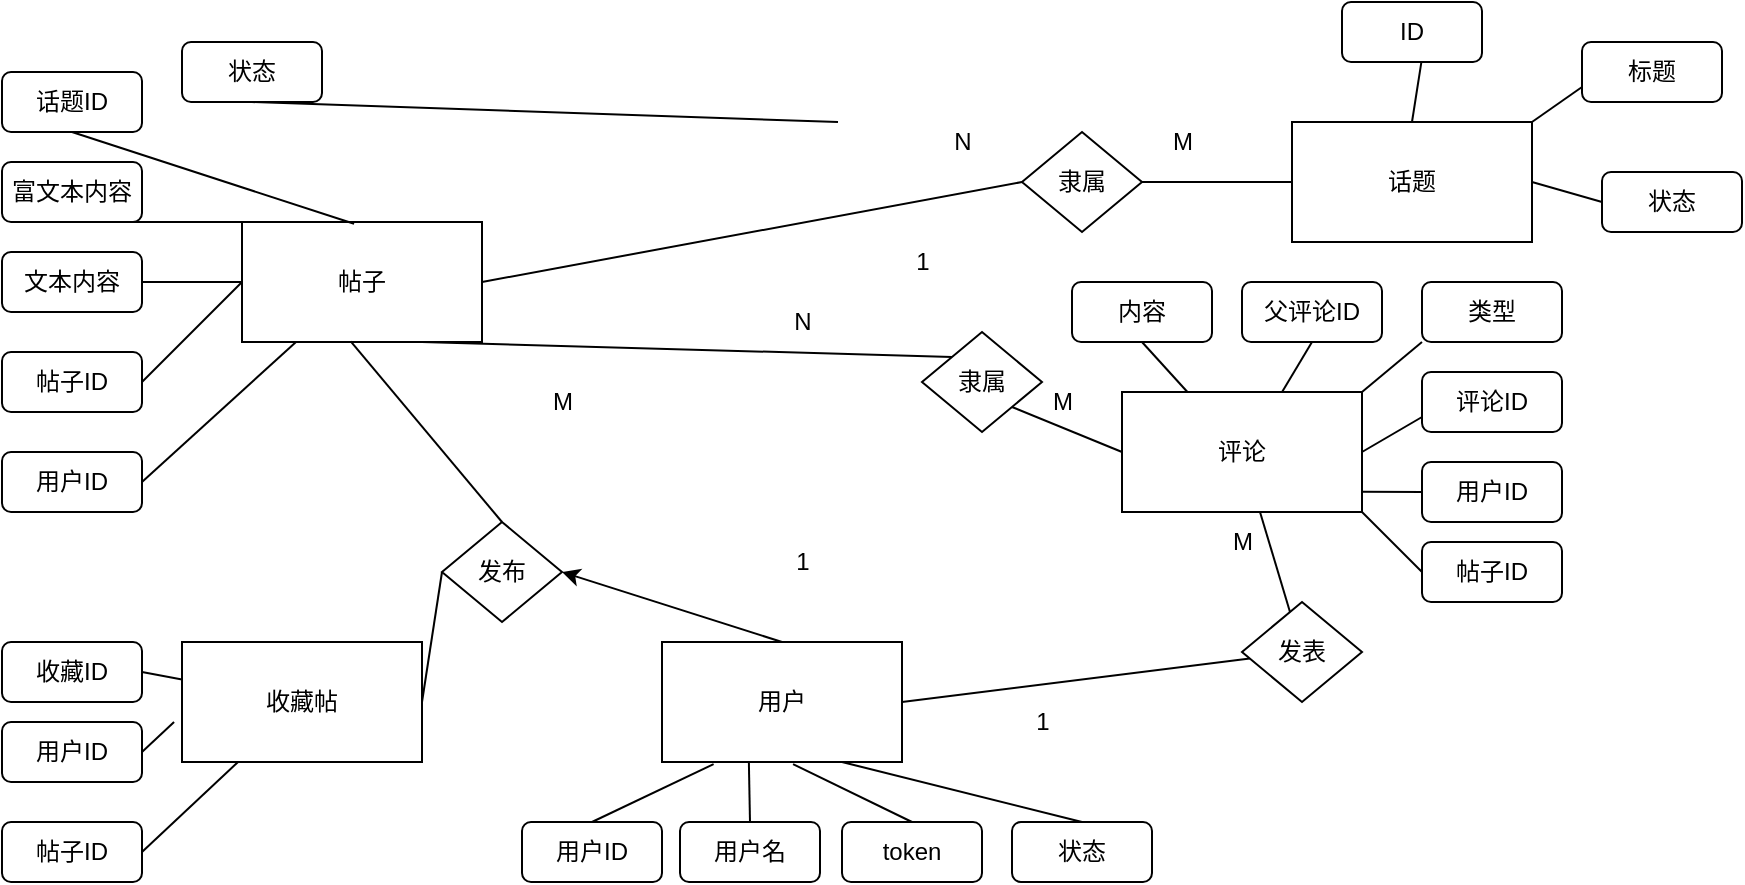 <mxfile version="17.4.1" type="github">
  <diagram id="v-0yNBKLQEYkASYs1LeN" name="Page-1">
    <mxGraphModel dx="733" dy="405" grid="1" gridSize="10" guides="1" tooltips="1" connect="1" arrows="1" fold="1" page="1" pageScale="1" pageWidth="827" pageHeight="1169" math="0" shadow="0">
      <root>
        <mxCell id="0" />
        <mxCell id="1" parent="0" />
        <mxCell id="YZK5T-PvoIzCCBNRR7O4-60" style="edgeStyle=none;rounded=0;orthogonalLoop=1;jettySize=auto;html=1;exitX=1;exitY=0.5;exitDx=0;exitDy=0;endArrow=none;endFill=0;" parent="1" source="YZK5T-PvoIzCCBNRR7O4-36" target="YZK5T-PvoIzCCBNRR7O4-59" edge="1">
          <mxGeometry relative="1" as="geometry" />
        </mxCell>
        <mxCell id="ejY3GY-Bhjg4bqdumry0-2" style="rounded=0;orthogonalLoop=1;jettySize=auto;html=1;exitX=0.5;exitY=0;exitDx=0;exitDy=0;entryX=1;entryY=0.5;entryDx=0;entryDy=0;" edge="1" parent="1" source="YZK5T-PvoIzCCBNRR7O4-36" target="YZK5T-PvoIzCCBNRR7O4-41">
          <mxGeometry relative="1" as="geometry" />
        </mxCell>
        <mxCell id="YZK5T-PvoIzCCBNRR7O4-36" value="用户" style="rounded=0;whiteSpace=wrap;html=1;" parent="1" vertex="1">
          <mxGeometry x="640" y="780" width="120" height="60" as="geometry" />
        </mxCell>
        <mxCell id="YZK5T-PvoIzCCBNRR7O4-53" style="edgeStyle=none;rounded=0;orthogonalLoop=1;jettySize=auto;html=1;exitX=1;exitY=0.5;exitDx=0;exitDy=0;entryX=0;entryY=0.5;entryDx=0;entryDy=0;endArrow=none;endFill=0;" parent="1" source="YZK5T-PvoIzCCBNRR7O4-37" target="YZK5T-PvoIzCCBNRR7O4-52" edge="1">
          <mxGeometry relative="1" as="geometry" />
        </mxCell>
        <mxCell id="YZK5T-PvoIzCCBNRR7O4-37" value="帖子" style="rounded=0;whiteSpace=wrap;html=1;" parent="1" vertex="1">
          <mxGeometry x="430" y="570" width="120" height="60" as="geometry" />
        </mxCell>
        <mxCell id="YZK5T-PvoIzCCBNRR7O4-39" value="收藏帖" style="rounded=0;whiteSpace=wrap;html=1;" parent="1" vertex="1">
          <mxGeometry x="400" y="780" width="120" height="60" as="geometry" />
        </mxCell>
        <mxCell id="YZK5T-PvoIzCCBNRR7O4-98" style="edgeStyle=none;rounded=0;orthogonalLoop=1;jettySize=auto;html=1;exitX=1;exitY=0.5;exitDx=0;exitDy=0;entryX=0;entryY=0.5;entryDx=0;entryDy=0;endArrow=none;endFill=0;" parent="1" source="YZK5T-PvoIzCCBNRR7O4-40" target="YZK5T-PvoIzCCBNRR7O4-97" edge="1">
          <mxGeometry relative="1" as="geometry" />
        </mxCell>
        <mxCell id="YZK5T-PvoIzCCBNRR7O4-101" style="edgeStyle=none;rounded=0;orthogonalLoop=1;jettySize=auto;html=1;exitX=0.5;exitY=0;exitDx=0;exitDy=0;entryX=0.567;entryY=1.001;entryDx=0;entryDy=0;entryPerimeter=0;endArrow=none;endFill=0;" parent="1" source="YZK5T-PvoIzCCBNRR7O4-40" target="YZK5T-PvoIzCCBNRR7O4-100" edge="1">
          <mxGeometry relative="1" as="geometry" />
        </mxCell>
        <mxCell id="YZK5T-PvoIzCCBNRR7O4-102" style="edgeStyle=none;rounded=0;orthogonalLoop=1;jettySize=auto;html=1;exitX=1;exitY=0;exitDx=0;exitDy=0;entryX=0;entryY=0.75;entryDx=0;entryDy=0;endArrow=none;endFill=0;" parent="1" source="YZK5T-PvoIzCCBNRR7O4-40" target="YZK5T-PvoIzCCBNRR7O4-99" edge="1">
          <mxGeometry relative="1" as="geometry" />
        </mxCell>
        <mxCell id="YZK5T-PvoIzCCBNRR7O4-40" value="话题" style="rounded=0;whiteSpace=wrap;html=1;" parent="1" vertex="1">
          <mxGeometry x="955" y="520" width="120" height="60" as="geometry" />
        </mxCell>
        <mxCell id="YZK5T-PvoIzCCBNRR7O4-43" style="edgeStyle=none;rounded=0;orthogonalLoop=1;jettySize=auto;html=1;exitX=0.5;exitY=0;exitDx=0;exitDy=0;entryX=0.453;entryY=0.994;entryDx=0;entryDy=0;entryPerimeter=0;endArrow=none;endFill=0;" parent="1" source="YZK5T-PvoIzCCBNRR7O4-41" target="YZK5T-PvoIzCCBNRR7O4-37" edge="1">
          <mxGeometry relative="1" as="geometry" />
        </mxCell>
        <mxCell id="YZK5T-PvoIzCCBNRR7O4-49" style="edgeStyle=none;rounded=0;orthogonalLoop=1;jettySize=auto;html=1;exitX=0;exitY=0.5;exitDx=0;exitDy=0;entryX=1;entryY=0.5;entryDx=0;entryDy=0;endArrow=none;endFill=0;" parent="1" source="YZK5T-PvoIzCCBNRR7O4-41" target="YZK5T-PvoIzCCBNRR7O4-39" edge="1">
          <mxGeometry relative="1" as="geometry" />
        </mxCell>
        <mxCell id="YZK5T-PvoIzCCBNRR7O4-41" value="发布" style="rhombus;whiteSpace=wrap;html=1;" parent="1" vertex="1">
          <mxGeometry x="530" y="720" width="60" height="50" as="geometry" />
        </mxCell>
        <mxCell id="YZK5T-PvoIzCCBNRR7O4-44" value="1" style="text;html=1;align=center;verticalAlign=middle;resizable=0;points=[];autosize=1;strokeColor=none;fillColor=none;" parent="1" vertex="1">
          <mxGeometry x="700" y="730" width="20" height="20" as="geometry" />
        </mxCell>
        <mxCell id="YZK5T-PvoIzCCBNRR7O4-45" value="N" style="text;html=1;align=center;verticalAlign=middle;resizable=0;points=[];autosize=1;strokeColor=none;fillColor=none;" parent="1" vertex="1">
          <mxGeometry x="700" y="610" width="20" height="20" as="geometry" />
        </mxCell>
        <mxCell id="YZK5T-PvoIzCCBNRR7O4-50" value="M" style="text;html=1;align=center;verticalAlign=middle;resizable=0;points=[];autosize=1;strokeColor=none;fillColor=none;" parent="1" vertex="1">
          <mxGeometry x="575" y="650" width="30" height="20" as="geometry" />
        </mxCell>
        <mxCell id="YZK5T-PvoIzCCBNRR7O4-54" style="edgeStyle=none;rounded=0;orthogonalLoop=1;jettySize=auto;html=1;exitX=1;exitY=0.5;exitDx=0;exitDy=0;entryX=0;entryY=0.5;entryDx=0;entryDy=0;endArrow=none;endFill=0;" parent="1" source="YZK5T-PvoIzCCBNRR7O4-52" target="YZK5T-PvoIzCCBNRR7O4-40" edge="1">
          <mxGeometry relative="1" as="geometry" />
        </mxCell>
        <mxCell id="YZK5T-PvoIzCCBNRR7O4-52" value="隶属" style="rhombus;whiteSpace=wrap;html=1;" parent="1" vertex="1">
          <mxGeometry x="820" y="525" width="60" height="50" as="geometry" />
        </mxCell>
        <mxCell id="YZK5T-PvoIzCCBNRR7O4-55" value="N" style="text;html=1;align=center;verticalAlign=middle;resizable=0;points=[];autosize=1;strokeColor=none;fillColor=none;" parent="1" vertex="1">
          <mxGeometry x="780" y="520" width="20" height="20" as="geometry" />
        </mxCell>
        <mxCell id="YZK5T-PvoIzCCBNRR7O4-56" value="M" style="text;html=1;align=center;verticalAlign=middle;resizable=0;points=[];autosize=1;strokeColor=none;fillColor=none;" parent="1" vertex="1">
          <mxGeometry x="885" y="520" width="30" height="20" as="geometry" />
        </mxCell>
        <mxCell id="YZK5T-PvoIzCCBNRR7O4-62" value="" style="edgeStyle=none;rounded=0;orthogonalLoop=1;jettySize=auto;html=1;endArrow=none;endFill=0;" parent="1" source="YZK5T-PvoIzCCBNRR7O4-59" target="YZK5T-PvoIzCCBNRR7O4-61" edge="1">
          <mxGeometry relative="1" as="geometry" />
        </mxCell>
        <mxCell id="YZK5T-PvoIzCCBNRR7O4-59" value="发表" style="rhombus;whiteSpace=wrap;html=1;" parent="1" vertex="1">
          <mxGeometry x="930" y="760" width="60" height="50" as="geometry" />
        </mxCell>
        <mxCell id="YZK5T-PvoIzCCBNRR7O4-112" style="edgeStyle=none;rounded=0;orthogonalLoop=1;jettySize=auto;html=1;exitX=1;exitY=0;exitDx=0;exitDy=0;entryX=0;entryY=1;entryDx=0;entryDy=0;endArrow=none;endFill=0;" parent="1" source="YZK5T-PvoIzCCBNRR7O4-61" target="YZK5T-PvoIzCCBNRR7O4-109" edge="1">
          <mxGeometry relative="1" as="geometry" />
        </mxCell>
        <mxCell id="YZK5T-PvoIzCCBNRR7O4-115" style="edgeStyle=none;rounded=0;orthogonalLoop=1;jettySize=auto;html=1;exitX=1;exitY=1;exitDx=0;exitDy=0;entryX=0;entryY=0.5;entryDx=0;entryDy=0;endArrow=none;endFill=0;" parent="1" source="YZK5T-PvoIzCCBNRR7O4-61" target="YZK5T-PvoIzCCBNRR7O4-105" edge="1">
          <mxGeometry relative="1" as="geometry" />
        </mxCell>
        <mxCell id="YZK5T-PvoIzCCBNRR7O4-61" value="评论" style="rounded=0;whiteSpace=wrap;html=1;" parent="1" vertex="1">
          <mxGeometry x="870" y="655" width="120" height="60" as="geometry" />
        </mxCell>
        <mxCell id="YZK5T-PvoIzCCBNRR7O4-63" value="1" style="text;html=1;align=center;verticalAlign=middle;resizable=0;points=[];autosize=1;strokeColor=none;fillColor=none;" parent="1" vertex="1">
          <mxGeometry x="820" y="810" width="20" height="20" as="geometry" />
        </mxCell>
        <mxCell id="YZK5T-PvoIzCCBNRR7O4-64" value="M" style="text;html=1;align=center;verticalAlign=middle;resizable=0;points=[];autosize=1;strokeColor=none;fillColor=none;" parent="1" vertex="1">
          <mxGeometry x="915" y="720" width="30" height="20" as="geometry" />
        </mxCell>
        <mxCell id="YZK5T-PvoIzCCBNRR7O4-66" style="edgeStyle=none;rounded=0;orthogonalLoop=1;jettySize=auto;html=1;exitX=1;exitY=1;exitDx=0;exitDy=0;entryX=0;entryY=0.5;entryDx=0;entryDy=0;endArrow=none;endFill=0;" parent="1" source="YZK5T-PvoIzCCBNRR7O4-65" target="YZK5T-PvoIzCCBNRR7O4-61" edge="1">
          <mxGeometry relative="1" as="geometry" />
        </mxCell>
        <mxCell id="YZK5T-PvoIzCCBNRR7O4-67" style="edgeStyle=none;rounded=0;orthogonalLoop=1;jettySize=auto;html=1;exitX=0;exitY=0;exitDx=0;exitDy=0;entryX=0.75;entryY=1;entryDx=0;entryDy=0;endArrow=none;endFill=0;" parent="1" source="YZK5T-PvoIzCCBNRR7O4-65" target="YZK5T-PvoIzCCBNRR7O4-37" edge="1">
          <mxGeometry relative="1" as="geometry" />
        </mxCell>
        <mxCell id="YZK5T-PvoIzCCBNRR7O4-65" value="隶属" style="rhombus;whiteSpace=wrap;html=1;" parent="1" vertex="1">
          <mxGeometry x="770" y="625" width="60" height="50" as="geometry" />
        </mxCell>
        <mxCell id="YZK5T-PvoIzCCBNRR7O4-68" value="1" style="text;html=1;align=center;verticalAlign=middle;resizable=0;points=[];autosize=1;strokeColor=none;fillColor=none;" parent="1" vertex="1">
          <mxGeometry x="760" y="580" width="20" height="20" as="geometry" />
        </mxCell>
        <mxCell id="YZK5T-PvoIzCCBNRR7O4-69" value="M" style="text;html=1;align=center;verticalAlign=middle;resizable=0;points=[];autosize=1;strokeColor=none;fillColor=none;" parent="1" vertex="1">
          <mxGeometry x="825" y="650" width="30" height="20" as="geometry" />
        </mxCell>
        <mxCell id="YZK5T-PvoIzCCBNRR7O4-74" style="edgeStyle=none;rounded=0;orthogonalLoop=1;jettySize=auto;html=1;exitX=0.5;exitY=0;exitDx=0;exitDy=0;entryX=0.215;entryY=1.017;entryDx=0;entryDy=0;entryPerimeter=0;endArrow=none;endFill=0;" parent="1" source="YZK5T-PvoIzCCBNRR7O4-70" target="YZK5T-PvoIzCCBNRR7O4-36" edge="1">
          <mxGeometry relative="1" as="geometry" />
        </mxCell>
        <mxCell id="YZK5T-PvoIzCCBNRR7O4-70" value="用户ID" style="rounded=1;whiteSpace=wrap;html=1;" parent="1" vertex="1">
          <mxGeometry x="570" y="870" width="70" height="30" as="geometry" />
        </mxCell>
        <mxCell id="YZK5T-PvoIzCCBNRR7O4-75" style="edgeStyle=none;rounded=0;orthogonalLoop=1;jettySize=auto;html=1;exitX=0.5;exitY=0;exitDx=0;exitDy=0;entryX=0.362;entryY=1.005;entryDx=0;entryDy=0;entryPerimeter=0;endArrow=none;endFill=0;" parent="1" source="YZK5T-PvoIzCCBNRR7O4-71" target="YZK5T-PvoIzCCBNRR7O4-36" edge="1">
          <mxGeometry relative="1" as="geometry" />
        </mxCell>
        <mxCell id="YZK5T-PvoIzCCBNRR7O4-71" value="用户名" style="rounded=1;whiteSpace=wrap;html=1;" parent="1" vertex="1">
          <mxGeometry x="649" y="870" width="70" height="30" as="geometry" />
        </mxCell>
        <mxCell id="YZK5T-PvoIzCCBNRR7O4-76" style="edgeStyle=none;rounded=0;orthogonalLoop=1;jettySize=auto;html=1;exitX=0.5;exitY=0;exitDx=0;exitDy=0;entryX=0.546;entryY=1.017;entryDx=0;entryDy=0;entryPerimeter=0;endArrow=none;endFill=0;" parent="1" source="YZK5T-PvoIzCCBNRR7O4-72" target="YZK5T-PvoIzCCBNRR7O4-36" edge="1">
          <mxGeometry relative="1" as="geometry" />
        </mxCell>
        <mxCell id="YZK5T-PvoIzCCBNRR7O4-72" value="token" style="rounded=1;whiteSpace=wrap;html=1;" parent="1" vertex="1">
          <mxGeometry x="730" y="870" width="70" height="30" as="geometry" />
        </mxCell>
        <mxCell id="YZK5T-PvoIzCCBNRR7O4-77" style="edgeStyle=none;rounded=0;orthogonalLoop=1;jettySize=auto;html=1;exitX=0.5;exitY=0;exitDx=0;exitDy=0;entryX=0.75;entryY=1;entryDx=0;entryDy=0;endArrow=none;endFill=0;" parent="1" source="YZK5T-PvoIzCCBNRR7O4-73" target="YZK5T-PvoIzCCBNRR7O4-36" edge="1">
          <mxGeometry relative="1" as="geometry" />
        </mxCell>
        <mxCell id="YZK5T-PvoIzCCBNRR7O4-73" value="状态" style="rounded=1;whiteSpace=wrap;html=1;" parent="1" vertex="1">
          <mxGeometry x="815" y="870" width="70" height="30" as="geometry" />
        </mxCell>
        <mxCell id="YZK5T-PvoIzCCBNRR7O4-82" style="edgeStyle=none;rounded=0;orthogonalLoop=1;jettySize=auto;html=1;exitX=1;exitY=0.5;exitDx=0;exitDy=0;endArrow=none;endFill=0;" parent="1" source="YZK5T-PvoIzCCBNRR7O4-78" target="YZK5T-PvoIzCCBNRR7O4-39" edge="1">
          <mxGeometry relative="1" as="geometry" />
        </mxCell>
        <mxCell id="YZK5T-PvoIzCCBNRR7O4-78" value="帖子ID" style="rounded=1;whiteSpace=wrap;html=1;" parent="1" vertex="1">
          <mxGeometry x="310" y="870" width="70" height="30" as="geometry" />
        </mxCell>
        <mxCell id="YZK5T-PvoIzCCBNRR7O4-83" style="edgeStyle=none;rounded=0;orthogonalLoop=1;jettySize=auto;html=1;exitX=1;exitY=0.5;exitDx=0;exitDy=0;entryX=-0.033;entryY=0.667;entryDx=0;entryDy=0;entryPerimeter=0;endArrow=none;endFill=0;" parent="1" source="YZK5T-PvoIzCCBNRR7O4-79" target="YZK5T-PvoIzCCBNRR7O4-39" edge="1">
          <mxGeometry relative="1" as="geometry" />
        </mxCell>
        <mxCell id="YZK5T-PvoIzCCBNRR7O4-79" value="用户ID" style="rounded=1;whiteSpace=wrap;html=1;" parent="1" vertex="1">
          <mxGeometry x="310" y="820" width="70" height="30" as="geometry" />
        </mxCell>
        <mxCell id="YZK5T-PvoIzCCBNRR7O4-84" style="edgeStyle=none;rounded=0;orthogonalLoop=1;jettySize=auto;html=1;exitX=1;exitY=0.5;exitDx=0;exitDy=0;endArrow=none;endFill=0;" parent="1" source="YZK5T-PvoIzCCBNRR7O4-80" target="YZK5T-PvoIzCCBNRR7O4-39" edge="1">
          <mxGeometry relative="1" as="geometry" />
        </mxCell>
        <mxCell id="YZK5T-PvoIzCCBNRR7O4-80" value="收藏ID" style="rounded=1;whiteSpace=wrap;html=1;" parent="1" vertex="1">
          <mxGeometry x="310" y="780" width="70" height="30" as="geometry" />
        </mxCell>
        <mxCell id="YZK5T-PvoIzCCBNRR7O4-91" style="edgeStyle=none;rounded=0;orthogonalLoop=1;jettySize=auto;html=1;exitX=1;exitY=0.5;exitDx=0;exitDy=0;endArrow=none;endFill=0;" parent="1" source="YZK5T-PvoIzCCBNRR7O4-85" target="YZK5T-PvoIzCCBNRR7O4-37" edge="1">
          <mxGeometry relative="1" as="geometry" />
        </mxCell>
        <mxCell id="YZK5T-PvoIzCCBNRR7O4-85" value="用户ID" style="rounded=1;whiteSpace=wrap;html=1;" parent="1" vertex="1">
          <mxGeometry x="310" y="685" width="70" height="30" as="geometry" />
        </mxCell>
        <mxCell id="YZK5T-PvoIzCCBNRR7O4-92" style="edgeStyle=none;rounded=0;orthogonalLoop=1;jettySize=auto;html=1;exitX=1;exitY=0.5;exitDx=0;exitDy=0;entryX=0;entryY=0.5;entryDx=0;entryDy=0;endArrow=none;endFill=0;" parent="1" source="YZK5T-PvoIzCCBNRR7O4-86" target="YZK5T-PvoIzCCBNRR7O4-37" edge="1">
          <mxGeometry relative="1" as="geometry" />
        </mxCell>
        <mxCell id="YZK5T-PvoIzCCBNRR7O4-86" value="帖子ID&lt;span style=&quot;color: rgba(0 , 0 , 0 , 0) ; font-family: monospace ; font-size: 0px&quot;&gt;%3CmxGraphModel%3E%3Croot%3E%3CmxCell%20id%3D%220%22%2F%3E%3CmxCell%20id%3D%221%22%20parent%3D%220%22%2F%3E%3CmxCell%20id%3D%222%22%20value%3D%22%E7%94%A8%E6%88%B7ID%22%20style%3D%22rounded%3D1%3BwhiteSpace%3Dwrap%3Bhtml%3D1%3B%22%20vertex%3D%221%22%20parent%3D%221%22%3E%3CmxGeometry%20x%3D%22340%22%20y%3D%221060%22%20width%3D%2270%22%20height%3D%2230%22%20as%3D%22geometry%22%2F%3E%3C%2FmxCell%3E%3C%2Froot%3E%3C%2FmxGraphModel%3E&lt;/span&gt;" style="rounded=1;whiteSpace=wrap;html=1;" parent="1" vertex="1">
          <mxGeometry x="310" y="635" width="70" height="30" as="geometry" />
        </mxCell>
        <mxCell id="YZK5T-PvoIzCCBNRR7O4-93" style="edgeStyle=none;rounded=0;orthogonalLoop=1;jettySize=auto;html=1;exitX=1;exitY=0.5;exitDx=0;exitDy=0;endArrow=none;endFill=0;" parent="1" source="YZK5T-PvoIzCCBNRR7O4-87" target="YZK5T-PvoIzCCBNRR7O4-37" edge="1">
          <mxGeometry relative="1" as="geometry" />
        </mxCell>
        <mxCell id="YZK5T-PvoIzCCBNRR7O4-87" value="文本内容" style="rounded=1;whiteSpace=wrap;html=1;" parent="1" vertex="1">
          <mxGeometry x="310" y="585" width="70" height="30" as="geometry" />
        </mxCell>
        <mxCell id="YZK5T-PvoIzCCBNRR7O4-94" style="edgeStyle=none;rounded=0;orthogonalLoop=1;jettySize=auto;html=1;exitX=0.5;exitY=1;exitDx=0;exitDy=0;entryX=0.25;entryY=0;entryDx=0;entryDy=0;endArrow=none;endFill=0;" parent="1" source="YZK5T-PvoIzCCBNRR7O4-88" target="YZK5T-PvoIzCCBNRR7O4-37" edge="1">
          <mxGeometry relative="1" as="geometry" />
        </mxCell>
        <mxCell id="YZK5T-PvoIzCCBNRR7O4-88" value="富文本内容" style="rounded=1;whiteSpace=wrap;html=1;" parent="1" vertex="1">
          <mxGeometry x="310" y="540" width="70" height="30" as="geometry" />
        </mxCell>
        <mxCell id="YZK5T-PvoIzCCBNRR7O4-95" style="edgeStyle=none;rounded=0;orthogonalLoop=1;jettySize=auto;html=1;exitX=0.5;exitY=1;exitDx=0;exitDy=0;entryX=0.467;entryY=0.015;entryDx=0;entryDy=0;entryPerimeter=0;endArrow=none;endFill=0;" parent="1" source="YZK5T-PvoIzCCBNRR7O4-89" target="YZK5T-PvoIzCCBNRR7O4-37" edge="1">
          <mxGeometry relative="1" as="geometry" />
        </mxCell>
        <mxCell id="YZK5T-PvoIzCCBNRR7O4-89" value="话题ID" style="rounded=1;whiteSpace=wrap;html=1;" parent="1" vertex="1">
          <mxGeometry x="310" y="495" width="70" height="30" as="geometry" />
        </mxCell>
        <mxCell id="YZK5T-PvoIzCCBNRR7O4-96" style="edgeStyle=none;rounded=0;orthogonalLoop=1;jettySize=auto;html=1;exitX=0.5;exitY=1;exitDx=0;exitDy=0;endArrow=none;endFill=0;" parent="1" source="YZK5T-PvoIzCCBNRR7O4-90" edge="1">
          <mxGeometry relative="1" as="geometry">
            <mxPoint x="728" y="520" as="targetPoint" />
          </mxGeometry>
        </mxCell>
        <mxCell id="YZK5T-PvoIzCCBNRR7O4-90" value="状态" style="rounded=1;whiteSpace=wrap;html=1;" parent="1" vertex="1">
          <mxGeometry x="400" y="480" width="70" height="30" as="geometry" />
        </mxCell>
        <mxCell id="YZK5T-PvoIzCCBNRR7O4-97" value="状态" style="rounded=1;whiteSpace=wrap;html=1;" parent="1" vertex="1">
          <mxGeometry x="1110" y="545" width="70" height="30" as="geometry" />
        </mxCell>
        <mxCell id="YZK5T-PvoIzCCBNRR7O4-99" value="标题" style="rounded=1;whiteSpace=wrap;html=1;" parent="1" vertex="1">
          <mxGeometry x="1100" y="480" width="70" height="30" as="geometry" />
        </mxCell>
        <mxCell id="YZK5T-PvoIzCCBNRR7O4-100" value="ID" style="rounded=1;whiteSpace=wrap;html=1;" parent="1" vertex="1">
          <mxGeometry x="980" y="460" width="70" height="30" as="geometry" />
        </mxCell>
        <mxCell id="YZK5T-PvoIzCCBNRR7O4-113" style="edgeStyle=none;rounded=0;orthogonalLoop=1;jettySize=auto;html=1;exitX=0;exitY=0.75;exitDx=0;exitDy=0;entryX=1;entryY=0.5;entryDx=0;entryDy=0;endArrow=none;endFill=0;" parent="1" source="YZK5T-PvoIzCCBNRR7O4-103" target="YZK5T-PvoIzCCBNRR7O4-61" edge="1">
          <mxGeometry relative="1" as="geometry" />
        </mxCell>
        <mxCell id="YZK5T-PvoIzCCBNRR7O4-103" value="评论ID" style="rounded=1;whiteSpace=wrap;html=1;" parent="1" vertex="1">
          <mxGeometry x="1020" y="645" width="70" height="30" as="geometry" />
        </mxCell>
        <mxCell id="YZK5T-PvoIzCCBNRR7O4-114" style="edgeStyle=none;rounded=0;orthogonalLoop=1;jettySize=auto;html=1;exitX=0;exitY=0.5;exitDx=0;exitDy=0;entryX=0.996;entryY=0.831;entryDx=0;entryDy=0;entryPerimeter=0;endArrow=none;endFill=0;" parent="1" source="YZK5T-PvoIzCCBNRR7O4-104" target="YZK5T-PvoIzCCBNRR7O4-61" edge="1">
          <mxGeometry relative="1" as="geometry" />
        </mxCell>
        <mxCell id="YZK5T-PvoIzCCBNRR7O4-104" value="用户ID" style="rounded=1;whiteSpace=wrap;html=1;" parent="1" vertex="1">
          <mxGeometry x="1020" y="690" width="70" height="30" as="geometry" />
        </mxCell>
        <mxCell id="YZK5T-PvoIzCCBNRR7O4-105" value="帖子ID" style="rounded=1;whiteSpace=wrap;html=1;" parent="1" vertex="1">
          <mxGeometry x="1020" y="730" width="70" height="30" as="geometry" />
        </mxCell>
        <mxCell id="YZK5T-PvoIzCCBNRR7O4-110" style="edgeStyle=none;rounded=0;orthogonalLoop=1;jettySize=auto;html=1;exitX=0.5;exitY=1;exitDx=0;exitDy=0;endArrow=none;endFill=0;" parent="1" source="YZK5T-PvoIzCCBNRR7O4-106" target="YZK5T-PvoIzCCBNRR7O4-61" edge="1">
          <mxGeometry relative="1" as="geometry" />
        </mxCell>
        <mxCell id="YZK5T-PvoIzCCBNRR7O4-106" value="内容" style="rounded=1;whiteSpace=wrap;html=1;" parent="1" vertex="1">
          <mxGeometry x="845" y="600" width="70" height="30" as="geometry" />
        </mxCell>
        <mxCell id="YZK5T-PvoIzCCBNRR7O4-111" style="edgeStyle=none;rounded=0;orthogonalLoop=1;jettySize=auto;html=1;exitX=0.5;exitY=1;exitDx=0;exitDy=0;entryX=0.667;entryY=0;entryDx=0;entryDy=0;entryPerimeter=0;endArrow=none;endFill=0;" parent="1" source="YZK5T-PvoIzCCBNRR7O4-107" target="YZK5T-PvoIzCCBNRR7O4-61" edge="1">
          <mxGeometry relative="1" as="geometry" />
        </mxCell>
        <mxCell id="YZK5T-PvoIzCCBNRR7O4-107" value="父评论ID" style="rounded=1;whiteSpace=wrap;html=1;" parent="1" vertex="1">
          <mxGeometry x="930" y="600" width="70" height="30" as="geometry" />
        </mxCell>
        <mxCell id="YZK5T-PvoIzCCBNRR7O4-109" value="类型" style="rounded=1;whiteSpace=wrap;html=1;" parent="1" vertex="1">
          <mxGeometry x="1020" y="600" width="70" height="30" as="geometry" />
        </mxCell>
      </root>
    </mxGraphModel>
  </diagram>
</mxfile>
